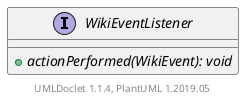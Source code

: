 @startuml

    interface WikiEventListener [[WikiEventListener.html]] {
        {abstract} +actionPerformed(WikiEvent): void
    }


    center footer UMLDoclet 1.1.4, PlantUML 1.2019.05
@enduml
